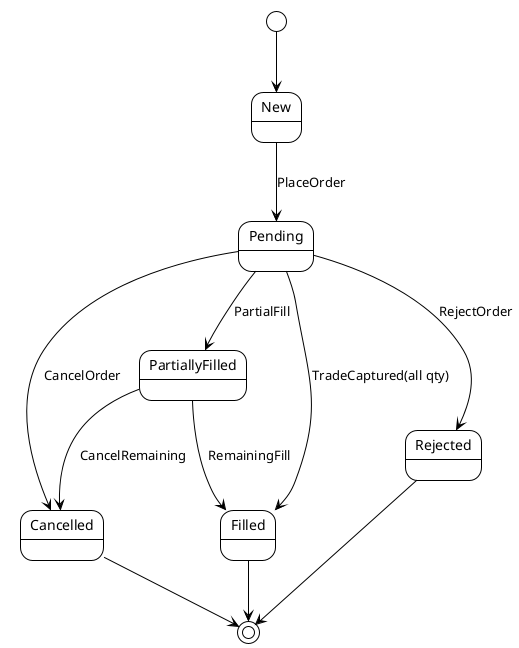 @startuml OrderLifecycle
!theme plain

[*] --> New

New --> Pending : PlaceOrder
Pending --> PartiallyFilled : PartialFill
Pending --> Filled : TradeCaptured(all qty)
PartiallyFilled --> Filled : RemainingFill
Pending --> Cancelled : CancelOrder
PartiallyFilled --> Cancelled : CancelRemaining
Pending --> Rejected : RejectOrder

Filled --> [*]
Cancelled --> [*]
Rejected --> [*]
@enduml